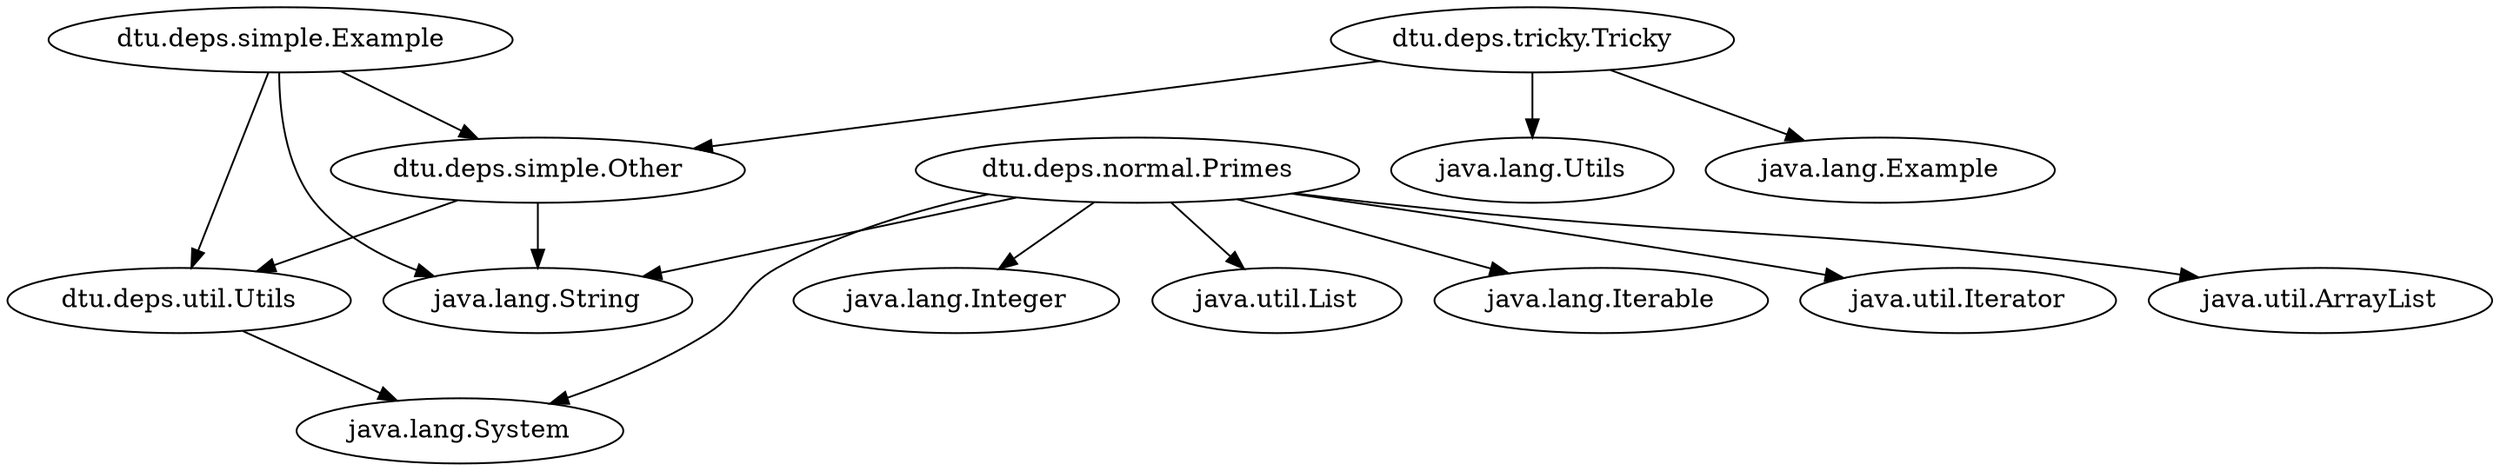 // Dependencies
digraph {
	"dtu.deps.normal.Primes"
	"dtu.deps.normal.Primes" -> "java.lang.System"
	"dtu.deps.normal.Primes" -> "java.lang.String"
	"dtu.deps.normal.Primes" -> "java.lang.Integer"
	"dtu.deps.normal.Primes" -> "java.util.List"
	"dtu.deps.normal.Primes" -> "java.lang.Iterable"
	"dtu.deps.normal.Primes" -> "java.util.Iterator"
	"dtu.deps.normal.Primes" -> "java.util.ArrayList"
	"dtu.deps.simple.Example"
	"dtu.deps.simple.Example" -> "java.lang.String"
	"dtu.deps.simple.Example" -> "dtu.deps.util.Utils"
	"dtu.deps.simple.Example" -> "dtu.deps.simple.Other"
	"dtu.deps.simple.Other"
	"dtu.deps.simple.Other" -> "java.lang.String"
	"dtu.deps.simple.Other" -> "dtu.deps.util.Utils"
	"dtu.deps.tricky.Tricky"
	"dtu.deps.tricky.Tricky" -> "dtu.deps.simple.Other"
	"dtu.deps.tricky.Tricky" -> "java.lang.Utils"
	"dtu.deps.tricky.Tricky" -> "java.lang.Example"
	"dtu.deps.util.Utils"
	"dtu.deps.util.Utils" -> "java.lang.System"
}
